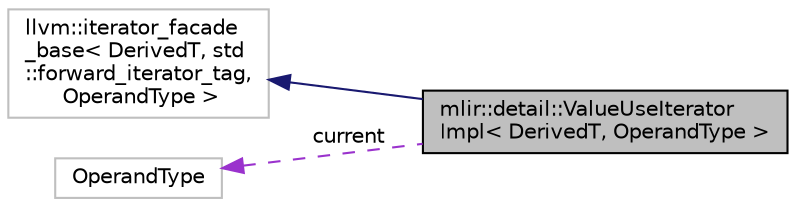 digraph "mlir::detail::ValueUseIteratorImpl&lt; DerivedT, OperandType &gt;"
{
  bgcolor="transparent";
  edge [fontname="Helvetica",fontsize="10",labelfontname="Helvetica",labelfontsize="10"];
  node [fontname="Helvetica",fontsize="10",shape=record];
  rankdir="LR";
  Node6 [label="mlir::detail::ValueUseIterator\lImpl\< DerivedT, OperandType \>",height=0.2,width=0.4,color="black", fillcolor="grey75", style="filled", fontcolor="black"];
  Node7 -> Node6 [dir="back",color="midnightblue",fontsize="10",style="solid",fontname="Helvetica"];
  Node7 [label="llvm::iterator_facade\l_base\< DerivedT, std\l::forward_iterator_tag,\l OperandType \>",height=0.2,width=0.4,color="grey75"];
  Node8 -> Node6 [dir="back",color="darkorchid3",fontsize="10",style="dashed",label=" current" ,fontname="Helvetica"];
  Node8 [label="OperandType",height=0.2,width=0.4,color="grey75"];
}

